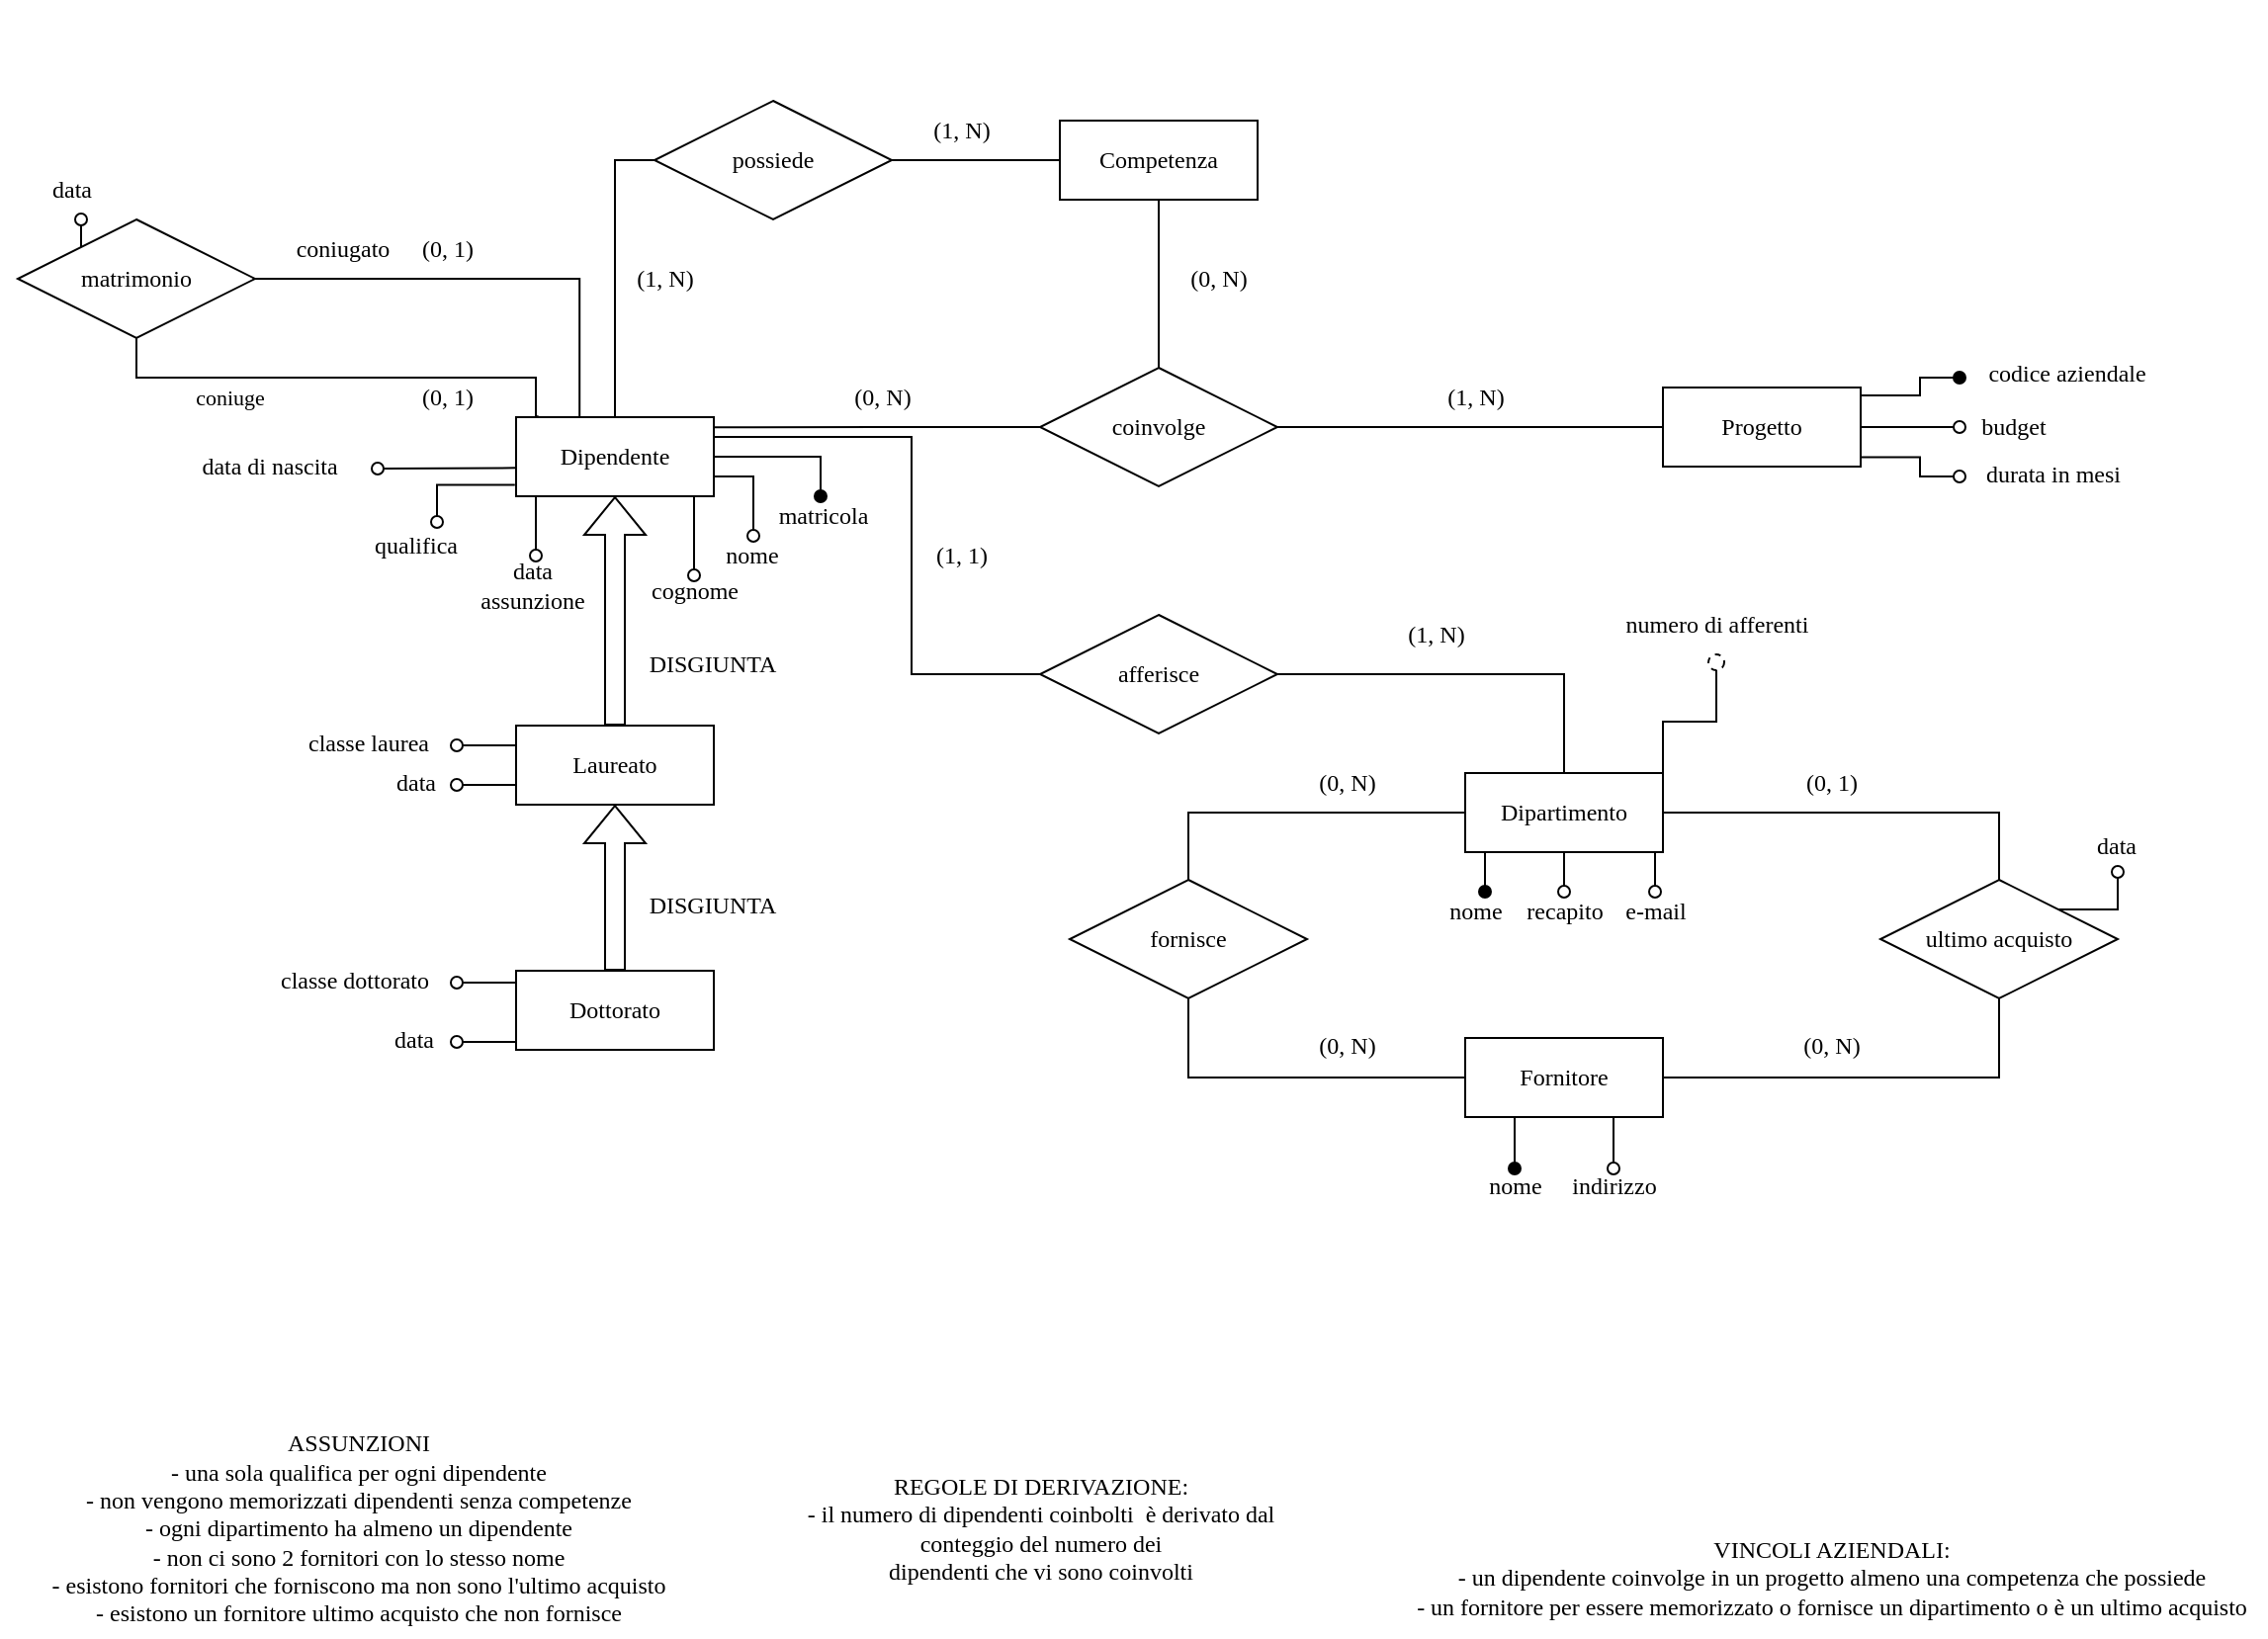 <mxfile version="21.6.5" type="device">
  <diagram id="6RcjejaiYkViBM4j3bnB" name="Page-1">
    <mxGraphModel dx="1178" dy="824" grid="1" gridSize="10" guides="1" tooltips="1" connect="1" arrows="1" fold="1" page="1" pageScale="1" pageWidth="1169" pageHeight="827" math="0" shadow="0">
      <root>
        <mxCell id="0" />
        <mxCell id="1" parent="0" />
        <mxCell id="n6kUpRcJRCV0Vo0bWATQ-28" value="" style="edgeStyle=orthogonalEdgeStyle;rounded=0;orthogonalLoop=1;jettySize=auto;exitX=0.5;exitY=1;exitDx=0;exitDy=0;entryX=0.5;entryY=0;entryDx=0;entryDy=0;strokeColor=default;endArrow=none;endFill=0;fontFamily=Computer Modern;fontSource=http%3A%2F%2Fmirrors.ctan.org%2Ffonts%2Fcm-unicode%2Ffonts%2Fotf%2Fcmunss.otf;html=1;" parent="1" source="n6kUpRcJRCV0Vo0bWATQ-1" target="n6kUpRcJRCV0Vo0bWATQ-9" edge="1">
          <mxGeometry relative="1" as="geometry" />
        </mxCell>
        <mxCell id="n6kUpRcJRCV0Vo0bWATQ-1" value="Competenza" style="whiteSpace=wrap;align=center;fontFamily=Computer Modern;fontSource=http%3A%2F%2Fmirrors.ctan.org%2Ffonts%2Fcm-unicode%2Ffonts%2Fotf%2Fcmunss.otf;html=1;" parent="1" vertex="1">
          <mxGeometry x="535" y="60" width="100" height="40" as="geometry" />
        </mxCell>
        <mxCell id="n6kUpRcJRCV0Vo0bWATQ-106" value="" style="edgeStyle=orthogonalEdgeStyle;rounded=0;orthogonalLoop=1;jettySize=auto;strokeColor=default;fontSize=12;endArrow=oval;endFill=0;fontFamily=Computer Modern;fontSource=http%3A%2F%2Fmirrors.ctan.org%2Ffonts%2Fcm-unicode%2Ffonts%2Fotf%2Fcmunss.otf;html=1;" parent="1" edge="1">
          <mxGeometry relative="1" as="geometry">
            <mxPoint x="380" y="270" as="targetPoint" />
            <Array as="points">
              <mxPoint x="380" y="240" />
            </Array>
            <mxPoint x="360" y="240" as="sourcePoint" />
          </mxGeometry>
        </mxCell>
        <mxCell id="n6kUpRcJRCV0Vo0bWATQ-108" value="" style="edgeStyle=orthogonalEdgeStyle;rounded=0;orthogonalLoop=1;jettySize=auto;exitX=0.006;exitY=0.642;exitDx=0;exitDy=0;strokeColor=default;fontSize=12;endArrow=oval;endFill=0;exitPerimeter=0;fontFamily=Computer Modern;fontSource=http%3A%2F%2Fmirrors.ctan.org%2Ffonts%2Fcm-unicode%2Ffonts%2Fotf%2Fcmunss.otf;html=1;" parent="1" source="n6kUpRcJRCV0Vo0bWATQ-2" edge="1">
          <mxGeometry relative="1" as="geometry">
            <mxPoint x="190" y="236" as="targetPoint" />
            <Array as="points">
              <mxPoint x="190" y="236" />
            </Array>
          </mxGeometry>
        </mxCell>
        <mxCell id="n6kUpRcJRCV0Vo0bWATQ-110" value="" style="edgeStyle=orthogonalEdgeStyle;rounded=0;orthogonalLoop=1;jettySize=auto;exitX=-0.006;exitY=0.856;exitDx=0;exitDy=0;strokeColor=default;fontSize=12;endArrow=oval;endFill=0;exitPerimeter=0;fontFamily=Computer Modern;fontSource=http%3A%2F%2Fmirrors.ctan.org%2Ffonts%2Fcm-unicode%2Ffonts%2Fotf%2Fcmunss.otf;html=1;" parent="1" source="n6kUpRcJRCV0Vo0bWATQ-2" edge="1">
          <mxGeometry relative="1" as="geometry">
            <mxPoint x="220" y="263" as="targetPoint" />
            <Array as="points">
              <mxPoint x="220" y="244" />
              <mxPoint x="220" y="263" />
            </Array>
          </mxGeometry>
        </mxCell>
        <mxCell id="n6kUpRcJRCV0Vo0bWATQ-112" value="" style="edgeStyle=orthogonalEdgeStyle;rounded=0;orthogonalLoop=1;jettySize=auto;exitX=0.25;exitY=1;exitDx=0;exitDy=0;strokeColor=default;fontSize=12;endArrow=oval;endFill=0;fontFamily=Computer Modern;fontSource=http%3A%2F%2Fmirrors.ctan.org%2Ffonts%2Fcm-unicode%2Ffonts%2Fotf%2Fcmunss.otf;html=1;" parent="1" source="n6kUpRcJRCV0Vo0bWATQ-2" edge="1">
          <mxGeometry relative="1" as="geometry">
            <mxPoint x="270" y="280" as="targetPoint" />
            <Array as="points">
              <mxPoint x="270" y="250" />
              <mxPoint x="270" y="270" />
            </Array>
          </mxGeometry>
        </mxCell>
        <mxCell id="n6kUpRcJRCV0Vo0bWATQ-114" value="" style="edgeStyle=orthogonalEdgeStyle;rounded=0;orthogonalLoop=1;jettySize=auto;exitX=0.25;exitY=1;exitDx=0;exitDy=0;strokeColor=default;fontSize=12;endArrow=oval;endFill=0;fontFamily=Computer Modern;fontSource=http%3A%2F%2Fmirrors.ctan.org%2Ffonts%2Fcm-unicode%2Ffonts%2Fotf%2Fcmunss.otf;html=1;" parent="1" source="n6kUpRcJRCV0Vo0bWATQ-2" edge="1">
          <mxGeometry relative="1" as="geometry">
            <mxPoint x="350" y="290" as="targetPoint" />
            <Array as="points">
              <mxPoint x="350" y="250" />
            </Array>
          </mxGeometry>
        </mxCell>
        <mxCell id="n6kUpRcJRCV0Vo0bWATQ-116" value="" style="edgeStyle=orthogonalEdgeStyle;rounded=0;orthogonalLoop=1;jettySize=auto;strokeColor=default;fontSize=12;endArrow=oval;endFill=1;fontFamily=Computer Modern;fontSource=http%3A%2F%2Fmirrors.ctan.org%2Ffonts%2Fcm-unicode%2Ffonts%2Fotf%2Fcmunss.otf;html=1;" parent="1" edge="1">
          <mxGeometry relative="1" as="geometry">
            <mxPoint x="414" y="250" as="targetPoint" />
            <Array as="points">
              <mxPoint x="414" y="230" />
              <mxPoint x="414" y="250" />
            </Array>
            <mxPoint x="354" y="230" as="sourcePoint" />
          </mxGeometry>
        </mxCell>
        <mxCell id="n6kUpRcJRCV0Vo0bWATQ-2" value="Dipendente" style="whiteSpace=wrap;align=center;fontFamily=Computer Modern;fontSource=http%3A%2F%2Fmirrors.ctan.org%2Ffonts%2Fcm-unicode%2Ffonts%2Fotf%2Fcmunss.otf;html=1;" parent="1" vertex="1">
          <mxGeometry x="260" y="210" width="100" height="40" as="geometry" />
        </mxCell>
        <mxCell id="n6kUpRcJRCV0Vo0bWATQ-54" value="" style="edgeStyle=orthogonalEdgeStyle;rounded=0;orthogonalLoop=1;jettySize=auto;exitX=1.001;exitY=0.1;exitDx=0;exitDy=0;strokeColor=default;endArrow=oval;endFill=1;exitPerimeter=0;fontFamily=Computer Modern;fontSource=http%3A%2F%2Fmirrors.ctan.org%2Ffonts%2Fcm-unicode%2Ffonts%2Fotf%2Fcmunss.otf;html=1;" parent="1" source="n6kUpRcJRCV0Vo0bWATQ-3" edge="1">
          <mxGeometry relative="1" as="geometry">
            <mxPoint x="990" y="190" as="targetPoint" />
            <Array as="points">
              <mxPoint x="970" y="199" />
              <mxPoint x="970" y="190" />
            </Array>
          </mxGeometry>
        </mxCell>
        <mxCell id="n6kUpRcJRCV0Vo0bWATQ-59" value="" style="edgeStyle=orthogonalEdgeStyle;rounded=0;orthogonalLoop=1;jettySize=auto;exitX=1;exitY=0.5;exitDx=0;exitDy=0;strokeColor=default;endArrow=oval;endFill=0;fontFamily=Computer Modern;fontSource=http%3A%2F%2Fmirrors.ctan.org%2Ffonts%2Fcm-unicode%2Ffonts%2Fotf%2Fcmunss.otf;html=1;" parent="1" source="n6kUpRcJRCV0Vo0bWATQ-3" edge="1">
          <mxGeometry relative="1" as="geometry">
            <mxPoint x="990" y="215" as="targetPoint" />
            <Array as="points">
              <mxPoint x="990" y="215" />
            </Array>
          </mxGeometry>
        </mxCell>
        <mxCell id="n6kUpRcJRCV0Vo0bWATQ-61" value="" style="edgeStyle=orthogonalEdgeStyle;rounded=0;orthogonalLoop=1;jettySize=auto;exitX=1.003;exitY=0.88;exitDx=0;exitDy=0;strokeColor=default;endArrow=oval;endFill=0;exitPerimeter=0;fontFamily=Computer Modern;fontSource=http%3A%2F%2Fmirrors.ctan.org%2Ffonts%2Fcm-unicode%2Ffonts%2Fotf%2Fcmunss.otf;html=1;" parent="1" source="n6kUpRcJRCV0Vo0bWATQ-3" edge="1">
          <mxGeometry relative="1" as="geometry">
            <mxPoint x="990" y="240" as="targetPoint" />
            <Array as="points">
              <mxPoint x="970" y="230" />
              <mxPoint x="970" y="240" />
            </Array>
          </mxGeometry>
        </mxCell>
        <mxCell id="n6kUpRcJRCV0Vo0bWATQ-3" value="Progetto" style="whiteSpace=wrap;align=center;fontFamily=Computer Modern;fontSource=http%3A%2F%2Fmirrors.ctan.org%2Ffonts%2Fcm-unicode%2Ffonts%2Fotf%2Fcmunss.otf;html=1;" parent="1" vertex="1">
          <mxGeometry x="840" y="195" width="100" height="40" as="geometry" />
        </mxCell>
        <mxCell id="n6kUpRcJRCV0Vo0bWATQ-76" value="" style="edgeStyle=orthogonalEdgeStyle;rounded=0;orthogonalLoop=1;jettySize=auto;exitX=0;exitY=0.25;exitDx=0;exitDy=0;strokeColor=default;fontSize=12;endArrow=oval;endFill=0;fontFamily=Computer Modern;fontSource=http%3A%2F%2Fmirrors.ctan.org%2Ffonts%2Fcm-unicode%2Ffonts%2Fotf%2Fcmunss.otf;html=1;" parent="1" source="n6kUpRcJRCV0Vo0bWATQ-4" edge="1">
          <mxGeometry relative="1" as="geometry">
            <mxPoint x="230" y="376" as="targetPoint" />
          </mxGeometry>
        </mxCell>
        <mxCell id="n6kUpRcJRCV0Vo0bWATQ-78" value="" style="edgeStyle=orthogonalEdgeStyle;rounded=0;orthogonalLoop=1;jettySize=auto;exitX=0;exitY=0.75;exitDx=0;exitDy=0;strokeColor=default;fontSize=12;endArrow=oval;endFill=0;fontFamily=Computer Modern;fontSource=http%3A%2F%2Fmirrors.ctan.org%2Ffonts%2Fcm-unicode%2Ffonts%2Fotf%2Fcmunss.otf;html=1;" parent="1" source="n6kUpRcJRCV0Vo0bWATQ-4" edge="1">
          <mxGeometry relative="1" as="geometry">
            <mxPoint x="230" y="396" as="targetPoint" />
          </mxGeometry>
        </mxCell>
        <mxCell id="n6kUpRcJRCV0Vo0bWATQ-4" value="Laureato" style="whiteSpace=wrap;align=center;fontFamily=Computer Modern;fontSource=http%3A%2F%2Fmirrors.ctan.org%2Ffonts%2Fcm-unicode%2Ffonts%2Fotf%2Fcmunss.otf;html=1;" parent="1" vertex="1">
          <mxGeometry x="260" y="366" width="100" height="40" as="geometry" />
        </mxCell>
        <mxCell id="n6kUpRcJRCV0Vo0bWATQ-70" value="" style="edgeStyle=orthogonalEdgeStyle;rounded=0;orthogonalLoop=1;jettySize=auto;exitX=0;exitY=0.5;exitDx=0;exitDy=0;strokeColor=default;fontSize=12;endArrow=oval;endFill=0;fontFamily=Computer Modern;fontSource=http%3A%2F%2Fmirrors.ctan.org%2Ffonts%2Fcm-unicode%2Ffonts%2Fotf%2Fcmunss.otf;html=1;" parent="1" source="n6kUpRcJRCV0Vo0bWATQ-5" edge="1">
          <mxGeometry relative="1" as="geometry">
            <mxPoint x="230" y="496" as="targetPoint" />
            <Array as="points">
              <mxPoint x="260" y="496" />
            </Array>
          </mxGeometry>
        </mxCell>
        <mxCell id="n6kUpRcJRCV0Vo0bWATQ-72" value="" style="edgeStyle=orthogonalEdgeStyle;rounded=0;orthogonalLoop=1;jettySize=auto;exitX=0;exitY=0.5;exitDx=0;exitDy=0;strokeColor=default;fontSize=12;endArrow=oval;endFill=0;fontFamily=Computer Modern;fontSource=http%3A%2F%2Fmirrors.ctan.org%2Ffonts%2Fcm-unicode%2Ffonts%2Fotf%2Fcmunss.otf;html=1;" parent="1" source="n6kUpRcJRCV0Vo0bWATQ-5" edge="1">
          <mxGeometry relative="1" as="geometry">
            <mxPoint x="230" y="526" as="targetPoint" />
            <Array as="points">
              <mxPoint x="260" y="526" />
            </Array>
          </mxGeometry>
        </mxCell>
        <mxCell id="n6kUpRcJRCV0Vo0bWATQ-5" value="Dottorato" style="whiteSpace=wrap;align=center;fontFamily=Computer Modern;fontSource=http%3A%2F%2Fmirrors.ctan.org%2Ffonts%2Fcm-unicode%2Ffonts%2Fotf%2Fcmunss.otf;html=1;" parent="1" vertex="1">
          <mxGeometry x="260" y="490" width="100" height="40" as="geometry" />
        </mxCell>
        <mxCell id="n6kUpRcJRCV0Vo0bWATQ-33" value="" style="edgeStyle=orthogonalEdgeStyle;rounded=0;orthogonalLoop=1;jettySize=auto;exitX=1;exitY=0.5;exitDx=0;exitDy=0;entryX=0.5;entryY=0;entryDx=0;entryDy=0;strokeColor=default;endArrow=none;endFill=0;fontFamily=Computer Modern;fontSource=http%3A%2F%2Fmirrors.ctan.org%2Ffonts%2Fcm-unicode%2Ffonts%2Fotf%2Fcmunss.otf;html=1;" parent="1" source="n6kUpRcJRCV0Vo0bWATQ-6" target="n6kUpRcJRCV0Vo0bWATQ-13" edge="1">
          <mxGeometry relative="1" as="geometry" />
        </mxCell>
        <mxCell id="n6kUpRcJRCV0Vo0bWATQ-91" value="" style="edgeStyle=orthogonalEdgeStyle;rounded=0;orthogonalLoop=1;jettySize=auto;exitX=0.25;exitY=1;exitDx=0;exitDy=0;strokeColor=default;fontSize=12;endArrow=oval;endFill=1;fontFamily=Computer Modern;fontSource=http%3A%2F%2Fmirrors.ctan.org%2Ffonts%2Fcm-unicode%2Ffonts%2Fotf%2Fcmunss.otf;html=1;" parent="1" source="n6kUpRcJRCV0Vo0bWATQ-6" edge="1">
          <mxGeometry relative="1" as="geometry">
            <mxPoint x="765" y="430" as="targetPoint" />
          </mxGeometry>
        </mxCell>
        <mxCell id="n6kUpRcJRCV0Vo0bWATQ-93" value="" style="edgeStyle=orthogonalEdgeStyle;rounded=0;orthogonalLoop=1;jettySize=auto;exitX=0.25;exitY=1;exitDx=0;exitDy=0;strokeColor=default;fontSize=12;endArrow=oval;endFill=1;fontFamily=Computer Modern;fontSource=http%3A%2F%2Fmirrors.ctan.org%2Ffonts%2Fcm-unicode%2Ffonts%2Fotf%2Fcmunss.otf;html=1;" parent="1" source="n6kUpRcJRCV0Vo0bWATQ-6" edge="1">
          <mxGeometry relative="1" as="geometry">
            <mxPoint x="750" y="450" as="targetPoint" />
            <Array as="points">
              <mxPoint x="750" y="430" />
              <mxPoint x="750" y="450" />
            </Array>
          </mxGeometry>
        </mxCell>
        <mxCell id="n6kUpRcJRCV0Vo0bWATQ-97" value="" style="edgeStyle=orthogonalEdgeStyle;rounded=0;orthogonalLoop=1;jettySize=auto;exitX=0.5;exitY=1;exitDx=0;exitDy=0;strokeColor=default;fontSize=12;endArrow=oval;endFill=0;fontFamily=Computer Modern;fontSource=http%3A%2F%2Fmirrors.ctan.org%2Ffonts%2Fcm-unicode%2Ffonts%2Fotf%2Fcmunss.otf;html=1;" parent="1" source="n6kUpRcJRCV0Vo0bWATQ-6" edge="1">
          <mxGeometry relative="1" as="geometry">
            <mxPoint x="790" y="450" as="targetPoint" />
          </mxGeometry>
        </mxCell>
        <mxCell id="n6kUpRcJRCV0Vo0bWATQ-101" value="" style="edgeStyle=orthogonalEdgeStyle;rounded=0;orthogonalLoop=1;jettySize=auto;exitX=0.75;exitY=1;exitDx=0;exitDy=0;strokeColor=default;fontSize=12;endArrow=oval;endFill=0;entryX=0.5;entryY=0.167;entryDx=0;entryDy=0;entryPerimeter=0;fontFamily=Computer Modern;fontSource=http%3A%2F%2Fmirrors.ctan.org%2Ffonts%2Fcm-unicode%2Ffonts%2Fotf%2Fcmunss.otf;html=1;" parent="1" source="n6kUpRcJRCV0Vo0bWATQ-6" target="n6kUpRcJRCV0Vo0bWATQ-104" edge="1">
          <mxGeometry relative="1" as="geometry">
            <mxPoint x="815" y="450" as="targetPoint" />
            <Array as="points" />
          </mxGeometry>
        </mxCell>
        <mxCell id="n6kUpRcJRCV0Vo0bWATQ-6" value="Dipartimento" style="whiteSpace=wrap;align=center;fontFamily=Computer Modern;fontSource=http%3A%2F%2Fmirrors.ctan.org%2Ffonts%2Fcm-unicode%2Ffonts%2Fotf%2Fcmunss.otf;html=1;" parent="1" vertex="1">
          <mxGeometry x="740" y="390" width="100" height="40" as="geometry" />
        </mxCell>
        <mxCell id="n6kUpRcJRCV0Vo0bWATQ-85" value="" style="edgeStyle=orthogonalEdgeStyle;rounded=0;orthogonalLoop=1;jettySize=auto;exitX=0.25;exitY=1;exitDx=0;exitDy=0;strokeColor=default;fontSize=12;endArrow=oval;endFill=1;fontFamily=Computer Modern;fontSource=http%3A%2F%2Fmirrors.ctan.org%2Ffonts%2Fcm-unicode%2Ffonts%2Fotf%2Fcmunss.otf;html=1;" parent="1" source="n6kUpRcJRCV0Vo0bWATQ-7" edge="1">
          <mxGeometry relative="1" as="geometry">
            <mxPoint x="765" y="590" as="targetPoint" />
          </mxGeometry>
        </mxCell>
        <mxCell id="n6kUpRcJRCV0Vo0bWATQ-87" value="" style="edgeStyle=orthogonalEdgeStyle;rounded=0;orthogonalLoop=1;jettySize=auto;exitX=0.75;exitY=1;exitDx=0;exitDy=0;strokeColor=default;fontSize=12;endArrow=oval;endFill=0;fontFamily=Computer Modern;fontSource=http%3A%2F%2Fmirrors.ctan.org%2Ffonts%2Fcm-unicode%2Ffonts%2Fotf%2Fcmunss.otf;html=1;" parent="1" source="n6kUpRcJRCV0Vo0bWATQ-7" edge="1">
          <mxGeometry relative="1" as="geometry">
            <mxPoint x="815" y="590" as="targetPoint" />
          </mxGeometry>
        </mxCell>
        <mxCell id="n6kUpRcJRCV0Vo0bWATQ-7" value="Fornitore" style="whiteSpace=wrap;align=center;fontFamily=Computer Modern;fontSource=http%3A%2F%2Fmirrors.ctan.org%2Ffonts%2Fcm-unicode%2Ffonts%2Fotf%2Fcmunss.otf;html=1;" parent="1" vertex="1">
          <mxGeometry x="740" y="524" width="100" height="40" as="geometry" />
        </mxCell>
        <mxCell id="n6kUpRcJRCV0Vo0bWATQ-16" value="" style="edgeStyle=orthogonalEdgeStyle;rounded=0;orthogonalLoop=1;jettySize=auto;exitX=1;exitY=0.5;exitDx=0;exitDy=0;entryX=0;entryY=0.5;entryDx=0;entryDy=0;strokeColor=default;endArrow=none;endFill=0;fontFamily=Computer Modern;fontSource=http%3A%2F%2Fmirrors.ctan.org%2Ffonts%2Fcm-unicode%2Ffonts%2Fotf%2Fcmunss.otf;html=1;" parent="1" source="n6kUpRcJRCV0Vo0bWATQ-8" target="n6kUpRcJRCV0Vo0bWATQ-1" edge="1">
          <mxGeometry relative="1" as="geometry" />
        </mxCell>
        <mxCell id="n6kUpRcJRCV0Vo0bWATQ-17" value="" style="edgeStyle=orthogonalEdgeStyle;rounded=0;orthogonalLoop=1;jettySize=auto;exitX=0;exitY=0.5;exitDx=0;exitDy=0;entryX=0.5;entryY=0;entryDx=0;entryDy=0;strokeColor=default;endArrow=none;endFill=0;fontFamily=Computer Modern;fontSource=http%3A%2F%2Fmirrors.ctan.org%2Ffonts%2Fcm-unicode%2Ffonts%2Fotf%2Fcmunss.otf;html=1;" parent="1" source="n6kUpRcJRCV0Vo0bWATQ-8" target="n6kUpRcJRCV0Vo0bWATQ-2" edge="1">
          <mxGeometry relative="1" as="geometry" />
        </mxCell>
        <mxCell id="n6kUpRcJRCV0Vo0bWATQ-8" value="possiede" style="shape=rhombus;perimeter=rhombusPerimeter;whiteSpace=wrap;align=center;fontFamily=Computer Modern;fontSource=http%3A%2F%2Fmirrors.ctan.org%2Ffonts%2Fcm-unicode%2Ffonts%2Fotf%2Fcmunss.otf;html=1;" parent="1" vertex="1">
          <mxGeometry x="330" y="50" width="120" height="60" as="geometry" />
        </mxCell>
        <mxCell id="n6kUpRcJRCV0Vo0bWATQ-29" value="" style="edgeStyle=orthogonalEdgeStyle;rounded=0;orthogonalLoop=1;jettySize=auto;exitX=1;exitY=0.5;exitDx=0;exitDy=0;entryX=0;entryY=0.5;entryDx=0;entryDy=0;strokeColor=default;endArrow=none;endFill=0;fontFamily=Computer Modern;fontSource=http%3A%2F%2Fmirrors.ctan.org%2Ffonts%2Fcm-unicode%2Ffonts%2Fotf%2Fcmunss.otf;html=1;" parent="1" source="n6kUpRcJRCV0Vo0bWATQ-9" target="n6kUpRcJRCV0Vo0bWATQ-3" edge="1">
          <mxGeometry relative="1" as="geometry" />
        </mxCell>
        <mxCell id="n6kUpRcJRCV0Vo0bWATQ-30" value="" style="edgeStyle=orthogonalEdgeStyle;rounded=0;orthogonalLoop=1;jettySize=auto;exitX=0;exitY=0.5;exitDx=0;exitDy=0;entryX=0.998;entryY=0.128;entryDx=0;entryDy=0;strokeColor=default;endArrow=none;endFill=0;entryPerimeter=0;fontFamily=Computer Modern;fontSource=http%3A%2F%2Fmirrors.ctan.org%2Ffonts%2Fcm-unicode%2Ffonts%2Fotf%2Fcmunss.otf;html=1;" parent="1" source="n6kUpRcJRCV0Vo0bWATQ-9" target="n6kUpRcJRCV0Vo0bWATQ-2" edge="1">
          <mxGeometry relative="1" as="geometry" />
        </mxCell>
        <mxCell id="n6kUpRcJRCV0Vo0bWATQ-9" value="coinvolge" style="shape=rhombus;perimeter=rhombusPerimeter;whiteSpace=wrap;align=center;fontFamily=Computer Modern;fontSource=http%3A%2F%2Fmirrors.ctan.org%2Ffonts%2Fcm-unicode%2Ffonts%2Fotf%2Fcmunss.otf;html=1;" parent="1" vertex="1">
          <mxGeometry x="525" y="185" width="120" height="60" as="geometry" />
        </mxCell>
        <mxCell id="n6kUpRcJRCV0Vo0bWATQ-31" value="" style="edgeStyle=orthogonalEdgeStyle;rounded=0;orthogonalLoop=1;jettySize=auto;exitX=0;exitY=0.5;exitDx=0;exitDy=0;entryX=1;entryY=1;entryDx=0;entryDy=0;strokeColor=default;endArrow=none;endFill=0;fontFamily=Computer Modern;fontSource=http%3A%2F%2Fmirrors.ctan.org%2Ffonts%2Fcm-unicode%2Ffonts%2Fotf%2Fcmunss.otf;html=1;" parent="1" source="n6kUpRcJRCV0Vo0bWATQ-11" target="n6kUpRcJRCV0Vo0bWATQ-2" edge="1">
          <mxGeometry relative="1" as="geometry">
            <Array as="points">
              <mxPoint x="460" y="340" />
              <mxPoint x="460" y="220" />
              <mxPoint x="360" y="220" />
            </Array>
          </mxGeometry>
        </mxCell>
        <mxCell id="n6kUpRcJRCV0Vo0bWATQ-32" value="" style="edgeStyle=orthogonalEdgeStyle;rounded=0;orthogonalLoop=1;jettySize=auto;exitX=1;exitY=0.5;exitDx=0;exitDy=0;entryX=0.5;entryY=0;entryDx=0;entryDy=0;strokeColor=default;endArrow=none;endFill=0;fontFamily=Computer Modern;fontSource=http%3A%2F%2Fmirrors.ctan.org%2Ffonts%2Fcm-unicode%2Ffonts%2Fotf%2Fcmunss.otf;html=1;" parent="1" source="n6kUpRcJRCV0Vo0bWATQ-11" target="n6kUpRcJRCV0Vo0bWATQ-6" edge="1">
          <mxGeometry relative="1" as="geometry" />
        </mxCell>
        <mxCell id="n6kUpRcJRCV0Vo0bWATQ-11" value="afferisce" style="shape=rhombus;perimeter=rhombusPerimeter;whiteSpace=wrap;align=center;fontFamily=Computer Modern;fontSource=http%3A%2F%2Fmirrors.ctan.org%2Ffonts%2Fcm-unicode%2Ffonts%2Fotf%2Fcmunss.otf;html=1;" parent="1" vertex="1">
          <mxGeometry x="525" y="310" width="120" height="60" as="geometry" />
        </mxCell>
        <mxCell id="n6kUpRcJRCV0Vo0bWATQ-35" value="" style="edgeStyle=orthogonalEdgeStyle;rounded=0;orthogonalLoop=1;jettySize=auto;exitX=0.5;exitY=1;exitDx=0;exitDy=0;entryX=0;entryY=0.5;entryDx=0;entryDy=0;strokeColor=default;endArrow=none;endFill=0;fontFamily=Computer Modern;fontSource=http%3A%2F%2Fmirrors.ctan.org%2Ffonts%2Fcm-unicode%2Ffonts%2Fotf%2Fcmunss.otf;html=1;" parent="1" source="n6kUpRcJRCV0Vo0bWATQ-12" target="n6kUpRcJRCV0Vo0bWATQ-7" edge="1">
          <mxGeometry relative="1" as="geometry" />
        </mxCell>
        <mxCell id="n6kUpRcJRCV0Vo0bWATQ-36" value="" style="edgeStyle=orthogonalEdgeStyle;rounded=0;orthogonalLoop=1;jettySize=auto;exitX=0.5;exitY=0;exitDx=0;exitDy=0;entryX=0;entryY=0.5;entryDx=0;entryDy=0;strokeColor=default;endArrow=none;endFill=0;fontFamily=Computer Modern;fontSource=http%3A%2F%2Fmirrors.ctan.org%2Ffonts%2Fcm-unicode%2Ffonts%2Fotf%2Fcmunss.otf;html=1;" parent="1" source="n6kUpRcJRCV0Vo0bWATQ-12" target="n6kUpRcJRCV0Vo0bWATQ-6" edge="1">
          <mxGeometry relative="1" as="geometry" />
        </mxCell>
        <mxCell id="n6kUpRcJRCV0Vo0bWATQ-12" value="fornisce" style="shape=rhombus;perimeter=rhombusPerimeter;whiteSpace=wrap;align=center;fontFamily=Computer Modern;fontSource=http%3A%2F%2Fmirrors.ctan.org%2Ffonts%2Fcm-unicode%2Ffonts%2Fotf%2Fcmunss.otf;html=1;" parent="1" vertex="1">
          <mxGeometry x="540" y="444" width="120" height="60" as="geometry" />
        </mxCell>
        <mxCell id="n6kUpRcJRCV0Vo0bWATQ-34" value="" style="edgeStyle=orthogonalEdgeStyle;rounded=0;orthogonalLoop=1;jettySize=auto;exitX=0.5;exitY=1;exitDx=0;exitDy=0;entryX=1;entryY=0.5;entryDx=0;entryDy=0;strokeColor=default;endArrow=none;endFill=0;fontFamily=Computer Modern;fontSource=http%3A%2F%2Fmirrors.ctan.org%2Ffonts%2Fcm-unicode%2Ffonts%2Fotf%2Fcmunss.otf;html=1;" parent="1" source="n6kUpRcJRCV0Vo0bWATQ-13" target="n6kUpRcJRCV0Vo0bWATQ-7" edge="1">
          <mxGeometry relative="1" as="geometry" />
        </mxCell>
        <mxCell id="n6kUpRcJRCV0Vo0bWATQ-82" value="" style="edgeStyle=orthogonalEdgeStyle;rounded=0;orthogonalLoop=1;jettySize=auto;exitX=1;exitY=0;exitDx=0;exitDy=0;strokeColor=default;fontSize=12;endArrow=oval;endFill=0;fontFamily=Computer Modern;fontSource=http%3A%2F%2Fmirrors.ctan.org%2Ffonts%2Fcm-unicode%2Ffonts%2Fotf%2Fcmunss.otf;html=1;" parent="1" source="n6kUpRcJRCV0Vo0bWATQ-13" edge="1">
          <mxGeometry relative="1" as="geometry">
            <mxPoint x="1070" y="440" as="targetPoint" />
          </mxGeometry>
        </mxCell>
        <mxCell id="n6kUpRcJRCV0Vo0bWATQ-13" value="ultimo acquisto" style="shape=rhombus;perimeter=rhombusPerimeter;whiteSpace=wrap;align=center;fontFamily=Computer Modern;fontSource=http%3A%2F%2Fmirrors.ctan.org%2Ffonts%2Fcm-unicode%2Ffonts%2Fotf%2Fcmunss.otf;html=1;" parent="1" vertex="1">
          <mxGeometry x="950" y="444" width="120" height="60" as="geometry" />
        </mxCell>
        <mxCell id="n6kUpRcJRCV0Vo0bWATQ-23" value="(1, N)" style="text;align=center;verticalAlign=middle;resizable=0;points=[];autosize=1;strokeColor=none;fillColor=none;fontFamily=Computer Modern;fontSource=http%3A%2F%2Fmirrors.ctan.org%2Ffonts%2Fcm-unicode%2Ffonts%2Fotf%2Fcmunss.otf;html=1;" parent="1" vertex="1">
          <mxGeometry x="310" y="125" width="50" height="30" as="geometry" />
        </mxCell>
        <mxCell id="n6kUpRcJRCV0Vo0bWATQ-25" value="(1, N)" style="text;align=center;verticalAlign=middle;resizable=0;points=[];autosize=1;strokeColor=none;fillColor=none;fontFamily=Computer Modern;fontSource=http%3A%2F%2Fmirrors.ctan.org%2Ffonts%2Fcm-unicode%2Ffonts%2Fotf%2Fcmunss.otf;html=1;" parent="1" vertex="1">
          <mxGeometry x="460" y="50" width="50" height="30" as="geometry" />
        </mxCell>
        <mxCell id="n6kUpRcJRCV0Vo0bWATQ-27" value="(0, 1)" style="text;align=center;verticalAlign=middle;resizable=0;points=[];autosize=1;strokeColor=none;fillColor=none;fontFamily=Computer Modern;fontSource=http%3A%2F%2Fmirrors.ctan.org%2Ffonts%2Fcm-unicode%2Ffonts%2Fotf%2Fcmunss.otf;html=1;" parent="1" vertex="1">
          <mxGeometry x="200" y="185" width="50" height="30" as="geometry" />
        </mxCell>
        <mxCell id="n6kUpRcJRCV0Vo0bWATQ-37" value="(0, N)" style="text;align=center;verticalAlign=middle;resizable=0;points=[];autosize=1;strokeColor=none;fillColor=none;fontFamily=Computer Modern;fontSource=http%3A%2F%2Fmirrors.ctan.org%2Ffonts%2Fcm-unicode%2Ffonts%2Fotf%2Fcmunss.otf;html=1;" parent="1" vertex="1">
          <mxGeometry x="420" y="185" width="50" height="30" as="geometry" />
        </mxCell>
        <mxCell id="n6kUpRcJRCV0Vo0bWATQ-38" value="(1, N)" style="text;align=center;verticalAlign=middle;resizable=0;points=[];autosize=1;strokeColor=none;fillColor=none;fontFamily=Computer Modern;fontSource=http%3A%2F%2Fmirrors.ctan.org%2Ffonts%2Fcm-unicode%2Ffonts%2Fotf%2Fcmunss.otf;html=1;" parent="1" vertex="1">
          <mxGeometry x="720" y="185" width="50" height="30" as="geometry" />
        </mxCell>
        <mxCell id="n6kUpRcJRCV0Vo0bWATQ-39" value="(1, 1)" style="text;align=center;verticalAlign=middle;resizable=0;points=[];autosize=1;strokeColor=none;fillColor=none;fontFamily=Computer Modern;fontSource=http%3A%2F%2Fmirrors.ctan.org%2Ffonts%2Fcm-unicode%2Ffonts%2Fotf%2Fcmunss.otf;html=1;" parent="1" vertex="1">
          <mxGeometry x="460" y="265" width="50" height="30" as="geometry" />
        </mxCell>
        <mxCell id="n6kUpRcJRCV0Vo0bWATQ-40" value="(1, N)" style="text;align=center;verticalAlign=middle;resizable=0;points=[];autosize=1;strokeColor=none;fillColor=none;fontFamily=Computer Modern;fontSource=http%3A%2F%2Fmirrors.ctan.org%2Ffonts%2Fcm-unicode%2Ffonts%2Fotf%2Fcmunss.otf;html=1;" parent="1" vertex="1">
          <mxGeometry x="700" y="305" width="50" height="30" as="geometry" />
        </mxCell>
        <mxCell id="n6kUpRcJRCV0Vo0bWATQ-41" value="(0, N)" style="text;align=center;verticalAlign=middle;resizable=0;points=[];autosize=1;strokeColor=none;fillColor=none;fontFamily=Computer Modern;fontSource=http%3A%2F%2Fmirrors.ctan.org%2Ffonts%2Fcm-unicode%2Ffonts%2Fotf%2Fcmunss.otf;html=1;" parent="1" vertex="1">
          <mxGeometry x="655" y="380" width="50" height="30" as="geometry" />
        </mxCell>
        <mxCell id="n6kUpRcJRCV0Vo0bWATQ-43" value="(0, N)" style="text;align=center;verticalAlign=middle;resizable=0;points=[];autosize=1;strokeColor=none;fillColor=none;fontFamily=Computer Modern;fontSource=http%3A%2F%2Fmirrors.ctan.org%2Ffonts%2Fcm-unicode%2Ffonts%2Fotf%2Fcmunss.otf;html=1;" parent="1" vertex="1">
          <mxGeometry x="655" y="513.0" width="50" height="30" as="geometry" />
        </mxCell>
        <mxCell id="n6kUpRcJRCV0Vo0bWATQ-44" value="(0, N)" style="text;align=center;verticalAlign=middle;resizable=0;points=[];autosize=1;strokeColor=none;fillColor=none;fontFamily=Computer Modern;fontSource=http%3A%2F%2Fmirrors.ctan.org%2Ffonts%2Fcm-unicode%2Ffonts%2Fotf%2Fcmunss.otf;html=1;" parent="1" vertex="1">
          <mxGeometry x="900" y="513.0" width="50" height="30" as="geometry" />
        </mxCell>
        <mxCell id="n6kUpRcJRCV0Vo0bWATQ-45" value="(0, 1)" style="text;align=center;verticalAlign=middle;resizable=0;points=[];autosize=1;strokeColor=none;fillColor=none;fontFamily=Computer Modern;fontSource=http%3A%2F%2Fmirrors.ctan.org%2Ffonts%2Fcm-unicode%2Ffonts%2Fotf%2Fcmunss.otf;html=1;" parent="1" vertex="1">
          <mxGeometry x="900" y="380" width="50" height="30" as="geometry" />
        </mxCell>
        <mxCell id="n6kUpRcJRCV0Vo0bWATQ-46" value="(0, N)" style="text;align=center;verticalAlign=middle;resizable=0;points=[];autosize=1;strokeColor=none;fillColor=none;fontFamily=Computer Modern;fontSource=http%3A%2F%2Fmirrors.ctan.org%2Ffonts%2Fcm-unicode%2Ffonts%2Fotf%2Fcmunss.otf;html=1;" parent="1" vertex="1">
          <mxGeometry x="590" y="125.0" width="50" height="30" as="geometry" />
        </mxCell>
        <mxCell id="n6kUpRcJRCV0Vo0bWATQ-52" value="codice aziendale" style="text;align=center;verticalAlign=middle;resizable=0;points=[];autosize=1;strokeColor=none;fillColor=none;spacing=0;fontFamily=Computer Modern;fontSource=http%3A%2F%2Fmirrors.ctan.org%2Ffonts%2Fcm-unicode%2Ffonts%2Fotf%2Fcmunss.otf;html=1;" parent="1" vertex="1">
          <mxGeometry x="994" y="178" width="100" height="20" as="geometry" />
        </mxCell>
        <mxCell id="n6kUpRcJRCV0Vo0bWATQ-57" value="budget" style="text;align=center;verticalAlign=middle;resizable=0;points=[];autosize=1;strokeColor=none;fillColor=none;spacing=0;fontFamily=Computer Modern;fontSource=http%3A%2F%2Fmirrors.ctan.org%2Ffonts%2Fcm-unicode%2Ffonts%2Fotf%2Fcmunss.otf;html=1;" parent="1" vertex="1">
          <mxGeometry x="992" y="205" width="50" height="20" as="geometry" />
        </mxCell>
        <mxCell id="n6kUpRcJRCV0Vo0bWATQ-64" value="durata in mesi" style="text;align=center;verticalAlign=middle;resizable=0;points=[];autosize=1;strokeColor=none;fillColor=none;fontSize=12;spacing=0;fontFamily=Computer Modern;fontSource=http%3A%2F%2Fmirrors.ctan.org%2Ffonts%2Fcm-unicode%2Ffonts%2Fotf%2Fcmunss.otf;html=1;" parent="1" vertex="1">
          <mxGeometry x="992" y="229" width="90" height="20" as="geometry" />
        </mxCell>
        <mxCell id="n6kUpRcJRCV0Vo0bWATQ-67" value="data" style="text;align=center;verticalAlign=middle;resizable=0;points=[];autosize=1;strokeColor=none;fillColor=none;fontSize=12;fontFamily=Computer Modern;fontSource=http%3A%2F%2Fmirrors.ctan.org%2Ffonts%2Fcm-unicode%2Ffonts%2Fotf%2Fcmunss.otf;html=1;" parent="1" vertex="1">
          <mxGeometry x="15" y="80" width="40" height="30" as="geometry" />
        </mxCell>
        <mxCell id="n6kUpRcJRCV0Vo0bWATQ-73" value="classe dottorato" style="text;align=center;verticalAlign=middle;resizable=0;points=[];autosize=1;strokeColor=none;fillColor=none;fontSize=12;spacing=0;fontFamily=Computer Modern;fontSource=http%3A%2F%2Fmirrors.ctan.org%2Ffonts%2Fcm-unicode%2Ffonts%2Fotf%2Fcmunss.otf;html=1;" parent="1" vertex="1">
          <mxGeometry x="133" y="485" width="90" height="20" as="geometry" />
        </mxCell>
        <mxCell id="n6kUpRcJRCV0Vo0bWATQ-74" value="data" style="text;align=center;verticalAlign=middle;resizable=0;points=[];autosize=1;strokeColor=none;fillColor=none;fontSize=12;fontFamily=Computer Modern;fontSource=http%3A%2F%2Fmirrors.ctan.org%2Ffonts%2Fcm-unicode%2Ffonts%2Fotf%2Fcmunss.otf;html=1;" parent="1" vertex="1">
          <mxGeometry x="188" y="510" width="40" height="30" as="geometry" />
        </mxCell>
        <mxCell id="n6kUpRcJRCV0Vo0bWATQ-79" value="classe laurea" style="text;align=center;verticalAlign=middle;resizable=0;points=[];autosize=1;strokeColor=none;fillColor=none;fontSize=12;fontFamily=Computer Modern;fontSource=http%3A%2F%2Fmirrors.ctan.org%2Ffonts%2Fcm-unicode%2Ffonts%2Fotf%2Fcmunss.otf;html=1;" parent="1" vertex="1">
          <mxGeometry x="145" y="360" width="80" height="30" as="geometry" />
        </mxCell>
        <mxCell id="n6kUpRcJRCV0Vo0bWATQ-80" value="data" style="text;align=center;verticalAlign=middle;resizable=0;points=[];autosize=1;strokeColor=none;fillColor=none;fontSize=12;fontFamily=Computer Modern;fontSource=http%3A%2F%2Fmirrors.ctan.org%2Ffonts%2Fcm-unicode%2Ffonts%2Fotf%2Fcmunss.otf;html=1;" parent="1" vertex="1">
          <mxGeometry x="189" y="380" width="40" height="30" as="geometry" />
        </mxCell>
        <mxCell id="n6kUpRcJRCV0Vo0bWATQ-83" value="data" style="text;align=center;verticalAlign=middle;resizable=0;points=[];autosize=1;strokeColor=none;fillColor=none;fontSize=12;fontFamily=Computer Modern;fontSource=http%3A%2F%2Fmirrors.ctan.org%2Ffonts%2Fcm-unicode%2Ffonts%2Fotf%2Fcmunss.otf;html=1;" parent="1" vertex="1">
          <mxGeometry x="1049" y="412" width="40" height="30" as="geometry" />
        </mxCell>
        <mxCell id="n6kUpRcJRCV0Vo0bWATQ-88" value="nome" style="text;align=center;verticalAlign=middle;resizable=0;points=[];autosize=1;strokeColor=none;fillColor=none;fontSize=12;fontFamily=Computer Modern;fontSource=http%3A%2F%2Fmirrors.ctan.org%2Ffonts%2Fcm-unicode%2Ffonts%2Fotf%2Fcmunss.otf;html=1;" parent="1" vertex="1">
          <mxGeometry x="740" y="584" width="50" height="30" as="geometry" />
        </mxCell>
        <mxCell id="n6kUpRcJRCV0Vo0bWATQ-89" value="indirizzo" style="text;align=center;verticalAlign=middle;resizable=0;points=[];autosize=1;strokeColor=none;fillColor=none;fontSize=12;fontFamily=Computer Modern;fontSource=http%3A%2F%2Fmirrors.ctan.org%2Ffonts%2Fcm-unicode%2Ffonts%2Fotf%2Fcmunss.otf;html=1;" parent="1" vertex="1">
          <mxGeometry x="780" y="584" width="70" height="30" as="geometry" />
        </mxCell>
        <mxCell id="n6kUpRcJRCV0Vo0bWATQ-102" value="nome" style="text;align=center;verticalAlign=middle;resizable=0;points=[];autosize=1;strokeColor=none;fillColor=none;fontSize=12;fontFamily=Computer Modern;fontSource=http%3A%2F%2Fmirrors.ctan.org%2Ffonts%2Fcm-unicode%2Ffonts%2Fotf%2Fcmunss.otf;html=1;" parent="1" vertex="1">
          <mxGeometry x="720" y="445" width="50" height="30" as="geometry" />
        </mxCell>
        <mxCell id="n6kUpRcJRCV0Vo0bWATQ-103" value="recapito" style="text;align=center;verticalAlign=middle;resizable=0;points=[];autosize=1;strokeColor=none;fillColor=none;fontSize=12;fontFamily=Computer Modern;fontSource=http%3A%2F%2Fmirrors.ctan.org%2Ffonts%2Fcm-unicode%2Ffonts%2Fotf%2Fcmunss.otf;html=1;" parent="1" vertex="1">
          <mxGeometry x="760" y="445" width="60" height="30" as="geometry" />
        </mxCell>
        <mxCell id="n6kUpRcJRCV0Vo0bWATQ-104" value="e-mail" style="text;align=center;verticalAlign=middle;resizable=0;points=[];autosize=1;strokeColor=none;fillColor=none;fontSize=12;fontFamily=Computer Modern;fontSource=http%3A%2F%2Fmirrors.ctan.org%2Ffonts%2Fcm-unicode%2Ffonts%2Fotf%2Fcmunss.otf;html=1;" parent="1" vertex="1">
          <mxGeometry x="811" y="445" width="50" height="30" as="geometry" />
        </mxCell>
        <mxCell id="n6kUpRcJRCV0Vo0bWATQ-117" value="data di nascita" style="text;align=center;verticalAlign=middle;resizable=0;points=[];autosize=1;strokeColor=none;fillColor=none;fontSize=12;fontFamily=Computer Modern;fontSource=http%3A%2F%2Fmirrors.ctan.org%2Ffonts%2Fcm-unicode%2Ffonts%2Fotf%2Fcmunss.otf;html=1;" parent="1" vertex="1">
          <mxGeometry x="90" y="220" width="90" height="30" as="geometry" />
        </mxCell>
        <mxCell id="n6kUpRcJRCV0Vo0bWATQ-118" value="qualifica" style="text;align=center;verticalAlign=middle;resizable=0;points=[];autosize=1;strokeColor=none;fillColor=none;fontSize=12;fontFamily=Computer Modern;fontSource=http%3A%2F%2Fmirrors.ctan.org%2Ffonts%2Fcm-unicode%2Ffonts%2Fotf%2Fcmunss.otf;html=1;" parent="1" vertex="1">
          <mxGeometry x="174" y="260" width="70" height="30" as="geometry" />
        </mxCell>
        <mxCell id="n6kUpRcJRCV0Vo0bWATQ-119" value="data&lt;br&gt;assunzione" style="text;align=center;verticalAlign=middle;resizable=0;points=[];autosize=1;strokeColor=none;fillColor=none;fontSize=12;fontFamily=Computer Modern;fontSource=http%3A%2F%2Fmirrors.ctan.org%2Ffonts%2Fcm-unicode%2Ffonts%2Fotf%2Fcmunss.otf;html=1;" parent="1" vertex="1">
          <mxGeometry x="228" y="275" width="80" height="40" as="geometry" />
        </mxCell>
        <mxCell id="n6kUpRcJRCV0Vo0bWATQ-120" value="nome" style="text;align=center;verticalAlign=middle;resizable=0;points=[];autosize=1;strokeColor=none;fillColor=none;fontSize=12;fontFamily=Computer Modern;fontSource=http%3A%2F%2Fmirrors.ctan.org%2Ffonts%2Fcm-unicode%2Ffonts%2Fotf%2Fcmunss.otf;html=1;" parent="1" vertex="1">
          <mxGeometry x="354" y="265" width="50" height="30" as="geometry" />
        </mxCell>
        <mxCell id="n6kUpRcJRCV0Vo0bWATQ-121" value="cognome" style="text;align=center;verticalAlign=middle;resizable=0;points=[];autosize=1;strokeColor=none;fillColor=none;fontSize=12;fontFamily=Computer Modern;fontSource=http%3A%2F%2Fmirrors.ctan.org%2Ffonts%2Fcm-unicode%2Ffonts%2Fotf%2Fcmunss.otf;html=1;" parent="1" vertex="1">
          <mxGeometry x="315" y="283" width="70" height="30" as="geometry" />
        </mxCell>
        <mxCell id="n6kUpRcJRCV0Vo0bWATQ-122" value="matricola" style="text;align=center;verticalAlign=middle;resizable=0;points=[];autosize=1;strokeColor=none;fillColor=none;fontSize=12;fontFamily=Computer Modern;fontSource=http%3A%2F%2Fmirrors.ctan.org%2Ffonts%2Fcm-unicode%2Ffonts%2Fotf%2Fcmunss.otf;html=1;" parent="1" vertex="1">
          <mxGeometry x="380" y="245" width="70" height="30" as="geometry" />
        </mxCell>
        <mxCell id="n6kUpRcJRCV0Vo0bWATQ-125" value="VINCOLI AZIENDALI:&lt;br&gt;- un dipendente coinvolge in un progetto almeno una competenza che possiede&lt;br&gt;- un fornitore per essere memorizzato o fornisce un dipartimento o è un ultimo acquisto" style="text;align=center;verticalAlign=middle;resizable=0;points=[];autosize=1;strokeColor=none;fillColor=none;fontSize=12;fontFamily=Computer Modern;fontSource=http%3A%2F%2Fmirrors.ctan.org%2Ffonts%2Fcm-unicode%2Ffonts%2Fotf%2Fcmunss.otf;html=1;" parent="1" vertex="1">
          <mxGeometry x="705" y="767" width="440" height="60" as="geometry" />
        </mxCell>
        <mxCell id="n6kUpRcJRCV0Vo0bWATQ-126" value="ASSUNZIONI&lt;br&gt;- una sola qualifica per ogni dipendente&lt;br&gt;- non vengono memorizzati dipendenti senza competenze&lt;br&gt;- ogni dipartimento ha almeno un dipendente&lt;br&gt;- non ci sono 2 fornitori con lo stesso nome&lt;br&gt;- esistono fornitori che forniscono ma non sono l&#39;ultimo acquisto&lt;br&gt;- esistono un fornitore ultimo acquisto che non fornisce" style="text;align=center;verticalAlign=middle;resizable=0;points=[];autosize=1;strokeColor=none;fillColor=none;fontSize=12;fontFamily=Computer Modern;fontSource=http%3A%2F%2Fmirrors.ctan.org%2Ffonts%2Fcm-unicode%2Ffonts%2Fotf%2Fcmunss.otf;html=1;" parent="1" vertex="1">
          <mxGeometry x="15" y="717" width="330" height="110" as="geometry" />
        </mxCell>
        <mxCell id="NeOe52X9Q0CFvuu51MBH-4" value="" style="shape=flexArrow;endArrow=classic;rounded=0;exitX=0.5;exitY=0;exitDx=0;exitDy=0;fontFamily=Computer Modern;fontSource=http%3A%2F%2Fmirrors.ctan.org%2Ffonts%2Fcm-unicode%2Ffonts%2Fotf%2Fcmunss.otf;html=1;" parent="1" source="n6kUpRcJRCV0Vo0bWATQ-4" edge="1">
          <mxGeometry width="50" height="50" relative="1" as="geometry">
            <mxPoint x="220" y="400" as="sourcePoint" />
            <mxPoint x="310" y="250" as="targetPoint" />
          </mxGeometry>
        </mxCell>
        <mxCell id="NeOe52X9Q0CFvuu51MBH-5" value="DISGIUNTA" style="text;align=center;verticalAlign=middle;resizable=0;points=[];autosize=1;strokeColor=none;fillColor=none;fontFamily=Computer Modern;fontSource=http%3A%2F%2Fmirrors.ctan.org%2Ffonts%2Fcm-unicode%2Ffonts%2Fotf%2Fcmunss.otf;html=1;" parent="1" vertex="1">
          <mxGeometry x="314" y="320" width="90" height="30" as="geometry" />
        </mxCell>
        <mxCell id="NeOe52X9Q0CFvuu51MBH-7" value="" style="shape=flexArrow;endArrow=classic;rounded=0;exitX=0.5;exitY=0;exitDx=0;exitDy=0;fontFamily=Computer Modern;fontSource=http%3A%2F%2Fmirrors.ctan.org%2Ffonts%2Fcm-unicode%2Ffonts%2Fotf%2Fcmunss.otf;html=1;" parent="1" source="n6kUpRcJRCV0Vo0bWATQ-5" target="n6kUpRcJRCV0Vo0bWATQ-4" edge="1">
          <mxGeometry width="50" height="50" relative="1" as="geometry">
            <mxPoint x="347.5" y="504" as="sourcePoint" />
            <mxPoint x="347.5" y="388" as="targetPoint" />
          </mxGeometry>
        </mxCell>
        <mxCell id="NeOe52X9Q0CFvuu51MBH-8" value="DISGIUNTA" style="text;align=center;verticalAlign=middle;resizable=0;points=[];autosize=1;strokeColor=none;fillColor=none;fontFamily=Computer Modern;fontSource=http%3A%2F%2Fmirrors.ctan.org%2Ffonts%2Fcm-unicode%2Ffonts%2Fotf%2Fcmunss.otf;html=1;" parent="1" vertex="1">
          <mxGeometry x="314" y="442" width="90" height="30" as="geometry" />
        </mxCell>
        <mxCell id="4aaBTefuGUrqz8401GPk-9" value="" style="ellipse;whiteSpace=wrap;aspect=fixed;glass=0;fontFamily=Computer Modern;fontSource=http%3A%2F%2Fmirrors.ctan.org%2Ffonts%2Fcm-unicode%2Ffonts%2Fotf%2Fcmunss.otf;html=1;" parent="1" vertex="1">
          <mxGeometry height="10" as="geometry" />
        </mxCell>
        <mxCell id="GkBwrzGvgYWuThcq4yIx-1" value="numero di afferenti" style="text;align=center;verticalAlign=middle;resizable=0;points=[];autosize=1;strokeColor=none;fillColor=none;fontFamily=Computer Modern;fontSource=http%3A%2F%2Fmirrors.ctan.org%2Ffonts%2Fcm-unicode%2Ffonts%2Fotf%2Fcmunss.otf;html=1;" parent="1" vertex="1">
          <mxGeometry x="807" y="300" width="120" height="30" as="geometry" />
        </mxCell>
        <mxCell id="GkBwrzGvgYWuThcq4yIx-4" value="" style="ellipse;whiteSpace=wrap;align=center;dashed=1;fontFamily=Computer Modern;fontSource=http%3A%2F%2Fmirrors.ctan.org%2Ffonts%2Fcm-unicode%2Ffonts%2Fotf%2Fcmunss.otf;html=1;" parent="1" vertex="1">
          <mxGeometry x="863" y="330" width="8" height="8" as="geometry" />
        </mxCell>
        <mxCell id="GkBwrzGvgYWuThcq4yIx-5" value="" style="edgeStyle=orthogonalEdgeStyle;rounded=0;orthogonalLoop=1;jettySize=auto;exitX=1;exitY=0;exitDx=0;exitDy=0;endArrow=none;endFill=0;fontFamily=Computer Modern;fontSource=http%3A%2F%2Fmirrors.ctan.org%2Ffonts%2Fcm-unicode%2Ffonts%2Fotf%2Fcmunss.otf;html=1;" parent="1" source="n6kUpRcJRCV0Vo0bWATQ-6" target="GkBwrzGvgYWuThcq4yIx-4" edge="1">
          <mxGeometry relative="1" as="geometry">
            <mxPoint x="840" y="390" as="sourcePoint" />
            <mxPoint x="870" y="340" as="targetPoint" />
          </mxGeometry>
        </mxCell>
        <mxCell id="GkBwrzGvgYWuThcq4yIx-6" value="REGOLE DI DERIVAZIONE:&lt;br&gt;- il numero di dipendenti coinbolti&amp;nbsp;&amp;nbsp;è derivato dal&lt;br&gt;conteggio del numero dei&lt;br&gt;dipendenti che vi sono coinvolti" style="text;align=center;verticalAlign=middle;resizable=0;points=[];autosize=1;strokeColor=none;fillColor=none;fontFamily=Computer Modern;fontSource=http%3A%2F%2Fmirrors.ctan.org%2Ffonts%2Fcm-unicode%2Ffonts%2Fotf%2Fcmunss.otf;html=1;" parent="1" vertex="1">
          <mxGeometry x="395" y="737" width="260" height="70" as="geometry" />
        </mxCell>
        <mxCell id="GkBwrzGvgYWuThcq4yIx-7" value="" style="edgeStyle=orthogonalEdgeStyle;rounded=0;orthogonalLoop=1;jettySize=auto;exitX=1;exitY=0.5;exitDx=0;exitDy=0;entryX=0.321;entryY=-0.009;entryDx=0;entryDy=0;entryPerimeter=0;strokeColor=default;endArrow=none;endFill=0;fontFamily=Computer Modern;fontSource=http%3A%2F%2Fmirrors.ctan.org%2Ffonts%2Fcm-unicode%2Ffonts%2Fotf%2Fcmunss.otf;html=1;" parent="1" source="GkBwrzGvgYWuThcq4yIx-10" edge="1">
          <mxGeometry relative="1" as="geometry">
            <Array as="points">
              <mxPoint x="292" y="140" />
            </Array>
            <mxPoint x="292.1" y="209.64" as="targetPoint" />
          </mxGeometry>
        </mxCell>
        <mxCell id="GkBwrzGvgYWuThcq4yIx-8" value="" style="edgeStyle=orthogonalEdgeStyle;rounded=0;orthogonalLoop=1;jettySize=auto;exitX=0.5;exitY=1;exitDx=0;exitDy=0;entryX=0.113;entryY=-0.009;entryDx=0;entryDy=0;strokeColor=default;endArrow=none;endFill=0;entryPerimeter=0;fontFamily=Computer Modern;fontSource=http%3A%2F%2Fmirrors.ctan.org%2Ffonts%2Fcm-unicode%2Ffonts%2Fotf%2Fcmunss.otf;html=1;" parent="1" source="GkBwrzGvgYWuThcq4yIx-10" edge="1">
          <mxGeometry relative="1" as="geometry">
            <Array as="points">
              <mxPoint x="68" y="190" />
              <mxPoint x="270" y="190" />
              <mxPoint x="270" y="210" />
            </Array>
            <mxPoint x="271.3" y="209.64" as="targetPoint" />
          </mxGeometry>
        </mxCell>
        <mxCell id="GkBwrzGvgYWuThcq4yIx-9" value="" style="edgeStyle=orthogonalEdgeStyle;rounded=0;orthogonalLoop=1;jettySize=auto;exitX=0;exitY=0;exitDx=0;exitDy=0;strokeColor=default;fontSize=12;endArrow=oval;endFill=0;fontFamily=Computer Modern;fontSource=http%3A%2F%2Fmirrors.ctan.org%2Ffonts%2Fcm-unicode%2Ffonts%2Fotf%2Fcmunss.otf;html=1;" parent="1" source="GkBwrzGvgYWuThcq4yIx-10" edge="1">
          <mxGeometry relative="1" as="geometry">
            <mxPoint x="40" y="110" as="targetPoint" />
          </mxGeometry>
        </mxCell>
        <mxCell id="GkBwrzGvgYWuThcq4yIx-10" value="matrimonio" style="shape=rhombus;perimeter=rhombusPerimeter;whiteSpace=wrap;align=center;fontFamily=Computer Modern;fontSource=http%3A%2F%2Fmirrors.ctan.org%2Ffonts%2Fcm-unicode%2Ffonts%2Fotf%2Fcmunss.otf;html=1;" parent="1" vertex="1">
          <mxGeometry x="8" y="110" width="120" height="60" as="geometry" />
        </mxCell>
        <mxCell id="GkBwrzGvgYWuThcq4yIx-11" value="(0, 1)" style="text;align=center;verticalAlign=middle;resizable=0;points=[];autosize=1;strokeColor=none;fillColor=none;fontFamily=Computer Modern;fontSource=http%3A%2F%2Fmirrors.ctan.org%2Ffonts%2Fcm-unicode%2Ffonts%2Fotf%2Fcmunss.otf;html=1;" parent="1" vertex="1">
          <mxGeometry x="200" y="110" width="50" height="30" as="geometry" />
        </mxCell>
        <mxCell id="GkBwrzGvgYWuThcq4yIx-12" value="coniugato" style="text;align=center;verticalAlign=middle;resizable=0;points=[];autosize=1;strokeColor=none;fillColor=none;fontFamily=Computer Modern;fontSource=http%3A%2F%2Fmirrors.ctan.org%2Ffonts%2Fcm-unicode%2Ffonts%2Fotf%2Fcmunss.otf;html=1;" parent="1" vertex="1">
          <mxGeometry x="137" y="110" width="70" height="30" as="geometry" />
        </mxCell>
        <mxCell id="GkBwrzGvgYWuThcq4yIx-13" value="coniuge" style="text;align=center;verticalAlign=middle;resizable=0;points=[];autosize=1;strokeColor=none;fillColor=none;fontSize=11;fontFamily=Computer Modern;fontSource=http%3A%2F%2Fmirrors.ctan.org%2Ffonts%2Fcm-unicode%2Ffonts%2Fotf%2Fcmunss.otf;html=1;" parent="1" vertex="1">
          <mxGeometry x="85" y="185" width="60" height="30" as="geometry" />
        </mxCell>
      </root>
    </mxGraphModel>
  </diagram>
</mxfile>

